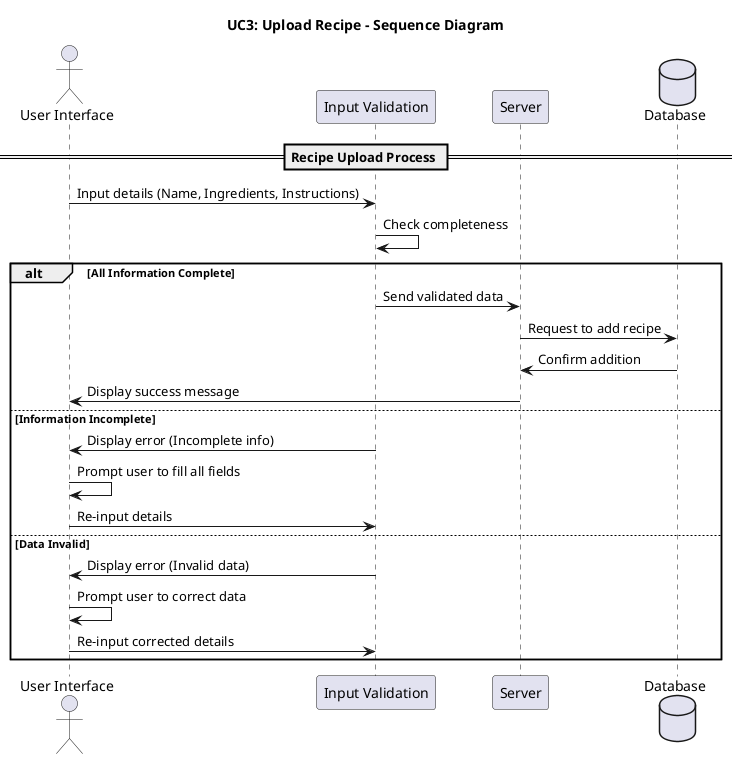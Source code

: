 @startuml
title UC3: Upload Recipe - Sequence Diagram

actor "User Interface" as UI
participant "Input Validation" as Validator
participant "Server" as Server
database "Database" as DB

== Recipe Upload Process ==
UI -> Validator: Input details (Name, Ingredients, Instructions)
Validator -> Validator: Check completeness
alt All Information Complete
    Validator -> Server: Send validated data
    Server -> DB: Request to add recipe
    DB -> Server: Confirm addition
    Server -> UI: Display success message
else Information Incomplete
    Validator -> UI: Display error (Incomplete info)
    UI -> UI: Prompt user to fill all fields
    UI -> Validator: Re-input details
else Data Invalid
    Validator -> UI: Display error (Invalid data)
    UI -> UI: Prompt user to correct data
    UI -> Validator: Re-input corrected details
end

@enduml
